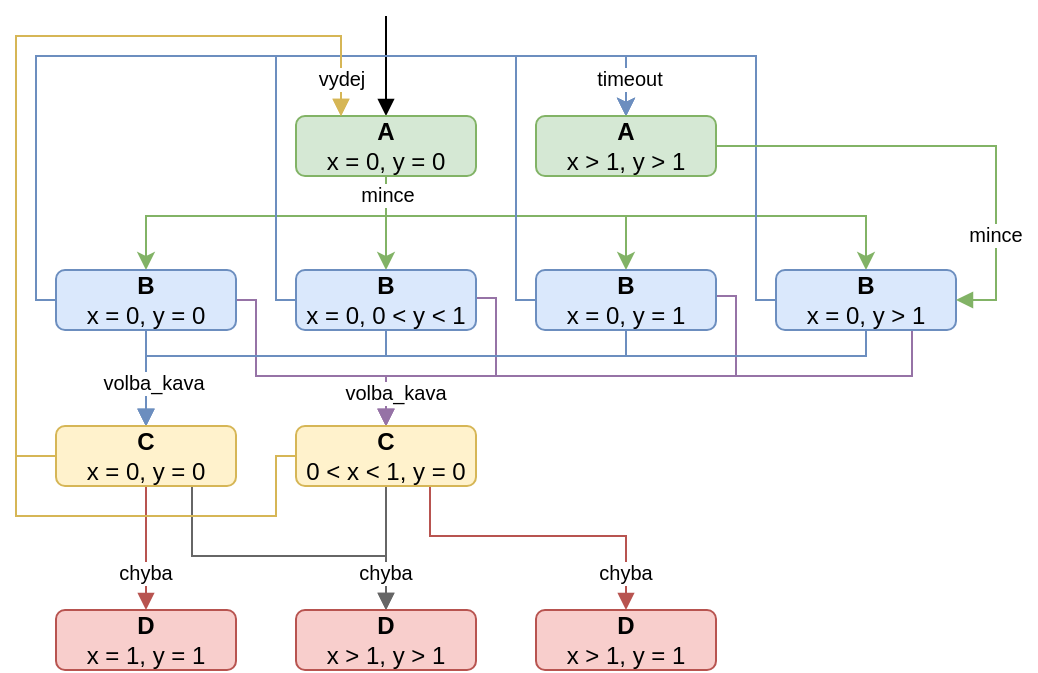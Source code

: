 <mxfile version="12.9.3" type="device"><diagram id="c95OtPfnKD-n_g_ULlsL" name="Page-1"><mxGraphModel dx="1127" dy="526" grid="1" gridSize="10" guides="1" tooltips="1" connect="1" arrows="1" fold="1" page="1" pageScale="1" pageWidth="826" pageHeight="1169" math="0" shadow="0"><root><mxCell id="0"/><mxCell id="1" parent="0"/><mxCell id="pRYOS1hGOsCmjmrC7_WG-15" value="" style="edgeStyle=orthogonalEdgeStyle;rounded=0;orthogonalLoop=1;jettySize=auto;html=1;exitX=0.5;exitY=1;exitDx=0;exitDy=0;entryX=0.5;entryY=0;entryDx=0;entryDy=0;fillColor=#d5e8d4;strokeColor=#82b366;" edge="1" parent="1" source="pRYOS1hGOsCmjmrC7_WG-2" target="pRYOS1hGOsCmjmrC7_WG-4"><mxGeometry relative="1" as="geometry"><mxPoint x="305" y="350.0" as="sourcePoint"/><mxPoint x="340" y="390" as="targetPoint"/><Array as="points"/></mxGeometry></mxCell><mxCell id="pRYOS1hGOsCmjmrC7_WG-7" style="rounded=0;orthogonalLoop=1;jettySize=auto;html=1;exitX=0.5;exitY=1;exitDx=0;exitDy=0;entryX=0.5;entryY=0;entryDx=0;entryDy=0;edgeStyle=orthogonalEdgeStyle;elbow=vertical;fillColor=#d5e8d4;strokeColor=#82b366;" edge="1" parent="1" source="pRYOS1hGOsCmjmrC7_WG-2" target="pRYOS1hGOsCmjmrC7_WG-3"><mxGeometry relative="1" as="geometry"><Array as="points"><mxPoint x="305" y="360"/><mxPoint x="185" y="360"/></Array></mxGeometry></mxCell><mxCell id="pRYOS1hGOsCmjmrC7_WG-9" style="edgeStyle=orthogonalEdgeStyle;rounded=0;orthogonalLoop=1;jettySize=auto;html=1;exitX=0.5;exitY=1;exitDx=0;exitDy=0;entryX=0.5;entryY=0;entryDx=0;entryDy=0;fillColor=#d5e8d4;strokeColor=#82b366;" edge="1" parent="1" source="pRYOS1hGOsCmjmrC7_WG-2" target="pRYOS1hGOsCmjmrC7_WG-5"><mxGeometry relative="1" as="geometry"><Array as="points"><mxPoint x="305" y="360"/><mxPoint x="425" y="360"/></Array></mxGeometry></mxCell><mxCell id="pRYOS1hGOsCmjmrC7_WG-10" style="edgeStyle=orthogonalEdgeStyle;rounded=0;orthogonalLoop=1;jettySize=auto;html=1;exitX=0.5;exitY=1;exitDx=0;exitDy=0;entryX=0.5;entryY=0;entryDx=0;entryDy=0;fillColor=#d5e8d4;strokeColor=#82b366;" edge="1" parent="1" source="pRYOS1hGOsCmjmrC7_WG-2" target="pRYOS1hGOsCmjmrC7_WG-6"><mxGeometry relative="1" as="geometry"><Array as="points"><mxPoint x="305" y="360"/><mxPoint x="545" y="360"/></Array></mxGeometry></mxCell><mxCell id="pRYOS1hGOsCmjmrC7_WG-26" style="edgeStyle=orthogonalEdgeStyle;rounded=0;orthogonalLoop=1;jettySize=auto;html=1;exitX=0.5;exitY=0;exitDx=0;exitDy=0;startArrow=block;startFill=1;endArrow=none;endFill=0;" edge="1" parent="1" source="pRYOS1hGOsCmjmrC7_WG-2"><mxGeometry relative="1" as="geometry"><mxPoint x="305" y="260" as="targetPoint"/></mxGeometry></mxCell><mxCell id="pRYOS1hGOsCmjmrC7_WG-2" value="&lt;b&gt;A&lt;/b&gt;&lt;br&gt;x = 0, y = 0" style="rounded=1;whiteSpace=wrap;html=1;fillColor=#d5e8d4;strokeColor=#82b366;" vertex="1" parent="1"><mxGeometry x="260" y="310" width="90" height="30" as="geometry"/></mxCell><mxCell id="pRYOS1hGOsCmjmrC7_WG-22" style="edgeStyle=orthogonalEdgeStyle;rounded=0;orthogonalLoop=1;jettySize=auto;html=1;exitX=0;exitY=0.5;exitDx=0;exitDy=0;entryX=0.5;entryY=0;entryDx=0;entryDy=0;fillColor=#dae8fc;strokeColor=#6c8ebf;" edge="1" parent="1" source="pRYOS1hGOsCmjmrC7_WG-3" target="pRYOS1hGOsCmjmrC7_WG-21"><mxGeometry relative="1" as="geometry"><Array as="points"><mxPoint x="130" y="402"/><mxPoint x="130" y="280"/><mxPoint x="425" y="280"/></Array></mxGeometry></mxCell><mxCell id="pRYOS1hGOsCmjmrC7_WG-35" style="edgeStyle=orthogonalEdgeStyle;rounded=0;orthogonalLoop=1;jettySize=auto;html=1;exitX=0.5;exitY=0;exitDx=0;exitDy=0;entryX=0.5;entryY=1;entryDx=0;entryDy=0;startArrow=block;startFill=1;endArrow=none;endFill=0;fillColor=#dae8fc;strokeColor=#6c8ebf;" edge="1" parent="1" source="pRYOS1hGOsCmjmrC7_WG-33" target="pRYOS1hGOsCmjmrC7_WG-3"><mxGeometry relative="1" as="geometry"/></mxCell><mxCell id="pRYOS1hGOsCmjmrC7_WG-44" style="edgeStyle=orthogonalEdgeStyle;rounded=0;orthogonalLoop=1;jettySize=auto;html=1;exitX=0.5;exitY=0;exitDx=0;exitDy=0;entryX=1;entryY=0.5;entryDx=0;entryDy=0;startArrow=block;startFill=1;endArrow=none;endFill=0;fillColor=#e1d5e7;strokeColor=#9673a6;" edge="1" parent="1" source="pRYOS1hGOsCmjmrC7_WG-34" target="pRYOS1hGOsCmjmrC7_WG-3"><mxGeometry relative="1" as="geometry"><Array as="points"><mxPoint x="305" y="440"/><mxPoint x="240" y="440"/><mxPoint x="240" y="402"/></Array></mxGeometry></mxCell><mxCell id="pRYOS1hGOsCmjmrC7_WG-3" value="&lt;b&gt;B&lt;/b&gt;&lt;br&gt;x = 0, y = 0" style="rounded=1;whiteSpace=wrap;html=1;fillColor=#dae8fc;strokeColor=#6c8ebf;" vertex="1" parent="1"><mxGeometry x="140" y="387" width="90" height="30" as="geometry"/></mxCell><mxCell id="pRYOS1hGOsCmjmrC7_WG-23" style="edgeStyle=orthogonalEdgeStyle;rounded=0;orthogonalLoop=1;jettySize=auto;html=1;exitX=0;exitY=0.5;exitDx=0;exitDy=0;entryX=0.5;entryY=0;entryDx=0;entryDy=0;fillColor=#dae8fc;strokeColor=#6c8ebf;" edge="1" parent="1" source="pRYOS1hGOsCmjmrC7_WG-4" target="pRYOS1hGOsCmjmrC7_WG-21"><mxGeometry relative="1" as="geometry"><Array as="points"><mxPoint x="250" y="402"/><mxPoint x="250" y="280"/><mxPoint x="425" y="280"/></Array></mxGeometry></mxCell><mxCell id="pRYOS1hGOsCmjmrC7_WG-36" style="edgeStyle=orthogonalEdgeStyle;rounded=0;orthogonalLoop=1;jettySize=auto;html=1;exitX=0.5;exitY=0;exitDx=0;exitDy=0;entryX=0.5;entryY=1;entryDx=0;entryDy=0;startArrow=block;startFill=1;endArrow=none;endFill=0;fillColor=#dae8fc;strokeColor=#6c8ebf;" edge="1" parent="1" source="pRYOS1hGOsCmjmrC7_WG-33" target="pRYOS1hGOsCmjmrC7_WG-4"><mxGeometry relative="1" as="geometry"><Array as="points"><mxPoint x="185" y="430"/><mxPoint x="305" y="430"/></Array></mxGeometry></mxCell><mxCell id="pRYOS1hGOsCmjmrC7_WG-45" style="edgeStyle=orthogonalEdgeStyle;rounded=0;orthogonalLoop=1;jettySize=auto;html=1;entryX=1;entryY=0.5;entryDx=0;entryDy=0;startArrow=block;startFill=1;endArrow=none;endFill=0;exitX=0.5;exitY=0;exitDx=0;exitDy=0;fillColor=#e1d5e7;strokeColor=#9673a6;" edge="1" parent="1" source="pRYOS1hGOsCmjmrC7_WG-34"><mxGeometry relative="1" as="geometry"><mxPoint x="400" y="464" as="sourcePoint"/><mxPoint x="350.0" y="401" as="targetPoint"/><Array as="points"><mxPoint x="305" y="440"/><mxPoint x="360" y="440"/><mxPoint x="360" y="401"/></Array></mxGeometry></mxCell><mxCell id="pRYOS1hGOsCmjmrC7_WG-4" value="&lt;b&gt;B&lt;/b&gt;&lt;br&gt;x = 0, 0 &amp;lt; y &amp;lt; 1" style="rounded=1;whiteSpace=wrap;html=1;fillColor=#dae8fc;strokeColor=#6c8ebf;" vertex="1" parent="1"><mxGeometry x="260" y="387" width="90" height="30" as="geometry"/></mxCell><mxCell id="pRYOS1hGOsCmjmrC7_WG-24" style="edgeStyle=orthogonalEdgeStyle;rounded=0;orthogonalLoop=1;jettySize=auto;html=1;exitX=0;exitY=0.5;exitDx=0;exitDy=0;entryX=0.5;entryY=0;entryDx=0;entryDy=0;fillColor=#dae8fc;strokeColor=#6c8ebf;" edge="1" parent="1" source="pRYOS1hGOsCmjmrC7_WG-5" target="pRYOS1hGOsCmjmrC7_WG-21"><mxGeometry relative="1" as="geometry"><Array as="points"><mxPoint x="370" y="402"/><mxPoint x="370" y="280"/><mxPoint x="425" y="280"/></Array></mxGeometry></mxCell><mxCell id="pRYOS1hGOsCmjmrC7_WG-37" style="edgeStyle=orthogonalEdgeStyle;rounded=0;orthogonalLoop=1;jettySize=auto;html=1;exitX=0.5;exitY=0;exitDx=0;exitDy=0;entryX=0.5;entryY=1;entryDx=0;entryDy=0;startArrow=block;startFill=1;endArrow=none;endFill=0;fillColor=#dae8fc;strokeColor=#6c8ebf;" edge="1" parent="1" source="pRYOS1hGOsCmjmrC7_WG-33" target="pRYOS1hGOsCmjmrC7_WG-5"><mxGeometry relative="1" as="geometry"><Array as="points"><mxPoint x="185" y="430"/><mxPoint x="425" y="430"/></Array></mxGeometry></mxCell><mxCell id="pRYOS1hGOsCmjmrC7_WG-46" style="edgeStyle=orthogonalEdgeStyle;rounded=0;orthogonalLoop=1;jettySize=auto;html=1;exitX=0.5;exitY=0;exitDx=0;exitDy=0;entryX=1;entryY=0.5;entryDx=0;entryDy=0;startArrow=block;startFill=1;endArrow=none;endFill=0;fillColor=#e1d5e7;strokeColor=#9673a6;" edge="1" parent="1" source="pRYOS1hGOsCmjmrC7_WG-34"><mxGeometry relative="1" as="geometry"><mxPoint x="305.0" y="463" as="sourcePoint"/><mxPoint x="470" y="400" as="targetPoint"/><Array as="points"><mxPoint x="305" y="440"/><mxPoint x="480" y="440"/><mxPoint x="480" y="400"/></Array></mxGeometry></mxCell><mxCell id="pRYOS1hGOsCmjmrC7_WG-5" value="&lt;b&gt;B&lt;/b&gt;&lt;br&gt;x = 0, y = 1" style="rounded=1;whiteSpace=wrap;html=1;fillColor=#dae8fc;strokeColor=#6c8ebf;" vertex="1" parent="1"><mxGeometry x="380" y="387" width="90" height="30" as="geometry"/></mxCell><mxCell id="pRYOS1hGOsCmjmrC7_WG-25" style="edgeStyle=orthogonalEdgeStyle;rounded=0;orthogonalLoop=1;jettySize=auto;html=1;exitX=0;exitY=0.5;exitDx=0;exitDy=0;entryX=0.5;entryY=0;entryDx=0;entryDy=0;fillColor=#dae8fc;strokeColor=#6c8ebf;" edge="1" parent="1" source="pRYOS1hGOsCmjmrC7_WG-6" target="pRYOS1hGOsCmjmrC7_WG-21"><mxGeometry relative="1" as="geometry"><Array as="points"><mxPoint x="490" y="402"/><mxPoint x="490" y="280"/><mxPoint x="425" y="280"/></Array></mxGeometry></mxCell><mxCell id="pRYOS1hGOsCmjmrC7_WG-38" style="edgeStyle=orthogonalEdgeStyle;rounded=0;orthogonalLoop=1;jettySize=auto;html=1;startArrow=block;startFill=1;endArrow=none;endFill=0;entryX=0.5;entryY=1;entryDx=0;entryDy=0;exitX=0.5;exitY=0;exitDx=0;exitDy=0;fillColor=#dae8fc;strokeColor=#6c8ebf;" edge="1" parent="1" source="pRYOS1hGOsCmjmrC7_WG-33"><mxGeometry relative="1" as="geometry"><mxPoint x="185" y="459" as="sourcePoint"/><mxPoint x="545" y="416" as="targetPoint"/><Array as="points"><mxPoint x="185" y="430"/><mxPoint x="545" y="430"/></Array></mxGeometry></mxCell><mxCell id="pRYOS1hGOsCmjmrC7_WG-47" style="edgeStyle=orthogonalEdgeStyle;rounded=0;orthogonalLoop=1;jettySize=auto;html=1;exitX=0.5;exitY=0;exitDx=0;exitDy=0;entryX=0.75;entryY=1;entryDx=0;entryDy=0;startArrow=block;startFill=1;endArrow=none;endFill=0;fillColor=#e1d5e7;strokeColor=#9673a6;" edge="1" parent="1" source="pRYOS1hGOsCmjmrC7_WG-34" target="pRYOS1hGOsCmjmrC7_WG-6"><mxGeometry relative="1" as="geometry"><Array as="points"><mxPoint x="305" y="440"/><mxPoint x="568" y="440"/><mxPoint x="568" y="417"/></Array></mxGeometry></mxCell><mxCell id="pRYOS1hGOsCmjmrC7_WG-6" value="&lt;b&gt;B&lt;/b&gt;&lt;br&gt;x = 0, y &amp;gt; 1" style="rounded=1;whiteSpace=wrap;html=1;fillColor=#dae8fc;strokeColor=#6c8ebf;" vertex="1" parent="1"><mxGeometry x="500" y="387" width="90" height="30" as="geometry"/></mxCell><mxCell id="pRYOS1hGOsCmjmrC7_WG-31" style="edgeStyle=orthogonalEdgeStyle;rounded=0;orthogonalLoop=1;jettySize=auto;html=1;exitX=1;exitY=0.5;exitDx=0;exitDy=0;entryX=1;entryY=0.5;entryDx=0;entryDy=0;startArrow=block;startFill=1;endArrow=none;endFill=0;fillColor=#d5e8d4;strokeColor=#82b366;" edge="1" parent="1" source="pRYOS1hGOsCmjmrC7_WG-6" target="pRYOS1hGOsCmjmrC7_WG-21"><mxGeometry relative="1" as="geometry"><Array as="points"><mxPoint x="610" y="402"/><mxPoint x="610" y="325"/></Array></mxGeometry></mxCell><mxCell id="pRYOS1hGOsCmjmrC7_WG-21" value="&lt;b&gt;A&lt;/b&gt;&lt;br&gt;x &amp;gt; 1, y &amp;gt; 1" style="rounded=1;whiteSpace=wrap;html=1;fillColor=#d5e8d4;strokeColor=#82b366;" vertex="1" parent="1"><mxGeometry x="380" y="310" width="90" height="30" as="geometry"/></mxCell><mxCell id="pRYOS1hGOsCmjmrC7_WG-29" value="mince" style="text;html=1;strokeColor=none;fillColor=none;align=center;verticalAlign=middle;whiteSpace=wrap;rounded=0;labelBackgroundColor=#ffffff;fontSize=10;" vertex="1" parent="1"><mxGeometry x="286" y="339" width="40" height="20" as="geometry"/></mxCell><mxCell id="pRYOS1hGOsCmjmrC7_WG-30" value="timeout" style="text;html=1;strokeColor=none;fillColor=none;align=center;verticalAlign=middle;whiteSpace=wrap;rounded=0;labelBackgroundColor=#ffffff;fontSize=10;" vertex="1" parent="1"><mxGeometry x="407" y="281" width="40" height="20" as="geometry"/></mxCell><mxCell id="pRYOS1hGOsCmjmrC7_WG-32" value="mince" style="text;html=1;strokeColor=none;fillColor=none;align=center;verticalAlign=middle;whiteSpace=wrap;rounded=0;labelBackgroundColor=#ffffff;fontSize=10;" vertex="1" parent="1"><mxGeometry x="590" y="359" width="40" height="20" as="geometry"/></mxCell><mxCell id="pRYOS1hGOsCmjmrC7_WG-51" style="edgeStyle=orthogonalEdgeStyle;rounded=0;orthogonalLoop=1;jettySize=auto;html=1;exitX=0.25;exitY=0;exitDx=0;exitDy=0;entryX=0;entryY=0.5;entryDx=0;entryDy=0;startArrow=block;startFill=1;endArrow=none;endFill=0;fontSize=10;fillColor=#fff2cc;strokeColor=#d6b656;" edge="1" parent="1" source="pRYOS1hGOsCmjmrC7_WG-2" target="pRYOS1hGOsCmjmrC7_WG-33"><mxGeometry relative="1" as="geometry"><Array as="points"><mxPoint x="283" y="270"/><mxPoint x="120" y="270"/><mxPoint x="120" y="480"/></Array></mxGeometry></mxCell><mxCell id="pRYOS1hGOsCmjmrC7_WG-58" style="edgeStyle=orthogonalEdgeStyle;rounded=0;orthogonalLoop=1;jettySize=auto;html=1;exitX=0.5;exitY=0;exitDx=0;exitDy=0;entryX=0.5;entryY=1;entryDx=0;entryDy=0;startArrow=block;startFill=1;endArrow=none;endFill=0;fontSize=10;fillColor=#f8cecc;strokeColor=#b85450;" edge="1" parent="1" source="pRYOS1hGOsCmjmrC7_WG-55" target="pRYOS1hGOsCmjmrC7_WG-33"><mxGeometry relative="1" as="geometry"/></mxCell><mxCell id="pRYOS1hGOsCmjmrC7_WG-59" style="edgeStyle=orthogonalEdgeStyle;rounded=0;orthogonalLoop=1;jettySize=auto;html=1;exitX=0.5;exitY=0;exitDx=0;exitDy=0;entryX=0.75;entryY=1;entryDx=0;entryDy=0;startArrow=block;startFill=1;endArrow=none;endFill=0;fontSize=10;fillColor=#f5f5f5;strokeColor=#666666;" edge="1" parent="1" source="pRYOS1hGOsCmjmrC7_WG-56" target="pRYOS1hGOsCmjmrC7_WG-33"><mxGeometry relative="1" as="geometry"><Array as="points"><mxPoint x="305" y="530"/><mxPoint x="208" y="530"/><mxPoint x="208" y="495"/></Array></mxGeometry></mxCell><mxCell id="pRYOS1hGOsCmjmrC7_WG-33" value="&lt;b&gt;C&lt;/b&gt;&lt;br&gt;x = 0, y = 0" style="rounded=1;whiteSpace=wrap;html=1;fillColor=#fff2cc;strokeColor=#d6b656;" vertex="1" parent="1"><mxGeometry x="140" y="465" width="90" height="30" as="geometry"/></mxCell><mxCell id="pRYOS1hGOsCmjmrC7_WG-52" style="edgeStyle=orthogonalEdgeStyle;rounded=0;orthogonalLoop=1;jettySize=auto;html=1;exitX=0.25;exitY=0;exitDx=0;exitDy=0;entryX=0;entryY=0.5;entryDx=0;entryDy=0;startArrow=block;startFill=1;endArrow=none;endFill=0;fontSize=10;fillColor=#fff2cc;strokeColor=#d6b656;" edge="1" parent="1" source="pRYOS1hGOsCmjmrC7_WG-2" target="pRYOS1hGOsCmjmrC7_WG-34"><mxGeometry relative="1" as="geometry"><Array as="points"><mxPoint x="283" y="270"/><mxPoint x="120" y="270"/><mxPoint x="120" y="510"/><mxPoint x="250" y="510"/><mxPoint x="250" y="480"/></Array></mxGeometry></mxCell><mxCell id="pRYOS1hGOsCmjmrC7_WG-60" style="edgeStyle=orthogonalEdgeStyle;rounded=0;orthogonalLoop=1;jettySize=auto;html=1;exitX=0.5;exitY=0;exitDx=0;exitDy=0;entryX=0.5;entryY=1;entryDx=0;entryDy=0;startArrow=block;startFill=1;endArrow=none;endFill=0;fontSize=10;fillColor=#f5f5f5;strokeColor=#666666;" edge="1" parent="1" source="pRYOS1hGOsCmjmrC7_WG-56" target="pRYOS1hGOsCmjmrC7_WG-34"><mxGeometry relative="1" as="geometry"><Array as="points"><mxPoint x="305" y="540"/><mxPoint x="305" y="540"/></Array></mxGeometry></mxCell><mxCell id="pRYOS1hGOsCmjmrC7_WG-61" style="edgeStyle=orthogonalEdgeStyle;rounded=0;orthogonalLoop=1;jettySize=auto;html=1;exitX=0.5;exitY=0;exitDx=0;exitDy=0;entryX=0.75;entryY=1;entryDx=0;entryDy=0;startArrow=block;startFill=1;endArrow=none;endFill=0;fontSize=10;fillColor=#f8cecc;strokeColor=#b85450;" edge="1" parent="1" source="pRYOS1hGOsCmjmrC7_WG-57" target="pRYOS1hGOsCmjmrC7_WG-34"><mxGeometry relative="1" as="geometry"><Array as="points"><mxPoint x="425" y="520"/><mxPoint x="327" y="520"/><mxPoint x="327" y="495"/></Array></mxGeometry></mxCell><mxCell id="pRYOS1hGOsCmjmrC7_WG-34" value="&lt;b&gt;C&lt;/b&gt;&lt;br&gt;0 &amp;lt; x &amp;lt; 1, y = 0" style="rounded=1;whiteSpace=wrap;html=1;fillColor=#fff2cc;strokeColor=#d6b656;" vertex="1" parent="1"><mxGeometry x="260" y="465" width="90" height="30" as="geometry"/></mxCell><mxCell id="pRYOS1hGOsCmjmrC7_WG-39" value="volba_kava" style="text;html=1;strokeColor=none;fillColor=none;align=center;verticalAlign=middle;whiteSpace=wrap;rounded=0;labelBackgroundColor=#ffffff;fontSize=10;" vertex="1" parent="1"><mxGeometry x="169" y="433" width="40" height="20" as="geometry"/></mxCell><mxCell id="pRYOS1hGOsCmjmrC7_WG-48" value="volba_kava" style="text;html=1;strokeColor=none;fillColor=none;align=center;verticalAlign=middle;whiteSpace=wrap;rounded=0;labelBackgroundColor=#ffffff;fontSize=10;" vertex="1" parent="1"><mxGeometry x="290" y="438" width="40" height="20" as="geometry"/></mxCell><mxCell id="pRYOS1hGOsCmjmrC7_WG-53" value="vydej" style="text;html=1;strokeColor=none;fillColor=none;align=center;verticalAlign=middle;whiteSpace=wrap;rounded=0;labelBackgroundColor=#ffffff;fontSize=10;" vertex="1" parent="1"><mxGeometry x="263" y="281" width="40" height="20" as="geometry"/></mxCell><mxCell id="pRYOS1hGOsCmjmrC7_WG-55" value="&lt;b&gt;D&lt;/b&gt;&lt;br&gt;x = 1, y = 1" style="rounded=1;whiteSpace=wrap;html=1;fillColor=#f8cecc;strokeColor=#b85450;" vertex="1" parent="1"><mxGeometry x="140" y="557" width="90" height="30" as="geometry"/></mxCell><mxCell id="pRYOS1hGOsCmjmrC7_WG-56" value="&lt;b&gt;D&lt;/b&gt;&lt;br&gt;x &amp;gt; 1, y &amp;gt; 1" style="rounded=1;whiteSpace=wrap;html=1;fillColor=#f8cecc;strokeColor=#b85450;" vertex="1" parent="1"><mxGeometry x="260" y="557" width="90" height="30" as="geometry"/></mxCell><mxCell id="pRYOS1hGOsCmjmrC7_WG-57" value="&lt;b&gt;D&lt;/b&gt;&lt;br&gt;x &amp;gt; 1, y = 1" style="rounded=1;whiteSpace=wrap;html=1;fillColor=#f8cecc;strokeColor=#b85450;" vertex="1" parent="1"><mxGeometry x="380" y="557" width="90" height="30" as="geometry"/></mxCell><mxCell id="pRYOS1hGOsCmjmrC7_WG-62" value="chyba" style="text;html=1;strokeColor=none;fillColor=none;align=center;verticalAlign=middle;whiteSpace=wrap;rounded=0;labelBackgroundColor=#ffffff;fontSize=10;" vertex="1" parent="1"><mxGeometry x="165" y="528" width="40" height="20" as="geometry"/></mxCell><mxCell id="pRYOS1hGOsCmjmrC7_WG-63" value="chyba" style="text;html=1;strokeColor=none;fillColor=none;align=center;verticalAlign=middle;whiteSpace=wrap;rounded=0;labelBackgroundColor=#ffffff;fontSize=10;" vertex="1" parent="1"><mxGeometry x="285" y="528" width="40" height="20" as="geometry"/></mxCell><mxCell id="pRYOS1hGOsCmjmrC7_WG-65" value="chyba" style="text;html=1;strokeColor=none;fillColor=none;align=center;verticalAlign=middle;whiteSpace=wrap;rounded=0;labelBackgroundColor=#ffffff;fontSize=10;" vertex="1" parent="1"><mxGeometry x="405" y="528" width="40" height="20" as="geometry"/></mxCell></root></mxGraphModel></diagram></mxfile>